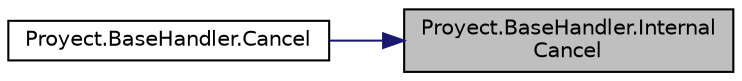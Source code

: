digraph "Proyect.BaseHandler.InternalCancel"
{
 // INTERACTIVE_SVG=YES
 // LATEX_PDF_SIZE
  edge [fontname="Helvetica",fontsize="10",labelfontname="Helvetica",labelfontsize="10"];
  node [fontname="Helvetica",fontsize="10",shape=record];
  rankdir="RL";
  Node1 [label="Proyect.BaseHandler.Internal\lCancel",height=0.2,width=0.4,color="black", fillcolor="grey75", style="filled", fontcolor="black",tooltip="Este método puede ser sobreescrito en las clases sucesores que procesan varios mensajes cambiando de ..."];
  Node1 -> Node2 [dir="back",color="midnightblue",fontsize="10",style="solid",fontname="Helvetica"];
  Node2 [label="Proyect.BaseHandler.Cancel",height=0.2,width=0.4,color="black", fillcolor="white", style="filled",URL="$classProyect_1_1BaseHandler.html#a832e6899db1ed70fc4c214878c562003",tooltip="Retorna este \"handler\" al estado inicial. En los \"handler\" sin estado no hace nada...."];
}
